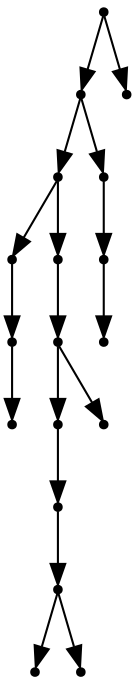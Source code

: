 digraph {
  17 [shape=point];
  15 [shape=point];
  11 [shape=point];
  2 [shape=point];
  1 [shape=point];
  0 [shape=point];
  10 [shape=point];
  9 [shape=point];
  7 [shape=point];
  6 [shape=point];
  5 [shape=point];
  3 [shape=point];
  4 [shape=point];
  8 [shape=point];
  14 [shape=point];
  13 [shape=point];
  12 [shape=point];
  16 [shape=point];
17 -> 15;
15 -> 11;
11 -> 2;
2 -> 1;
1 -> 0;
11 -> 10;
10 -> 9;
9 -> 7;
7 -> 6;
6 -> 5;
5 -> 3;
5 -> 4;
9 -> 8;
15 -> 14;
14 -> 13;
13 -> 12;
17 -> 16;
}
